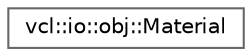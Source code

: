 digraph "Graphical Class Hierarchy"
{
 // LATEX_PDF_SIZE
  bgcolor="transparent";
  edge [fontname=Helvetica,fontsize=10,labelfontname=Helvetica,labelfontsize=10];
  node [fontname=Helvetica,fontsize=10,shape=box,height=0.2,width=0.4];
  rankdir="LR";
  Node0 [label="vcl::io::obj::Material",height=0.2,width=0.4,color="grey40", fillcolor="white", style="filled",URL="$structvcl_1_1io_1_1obj_1_1Material.html",tooltip=" "];
}
